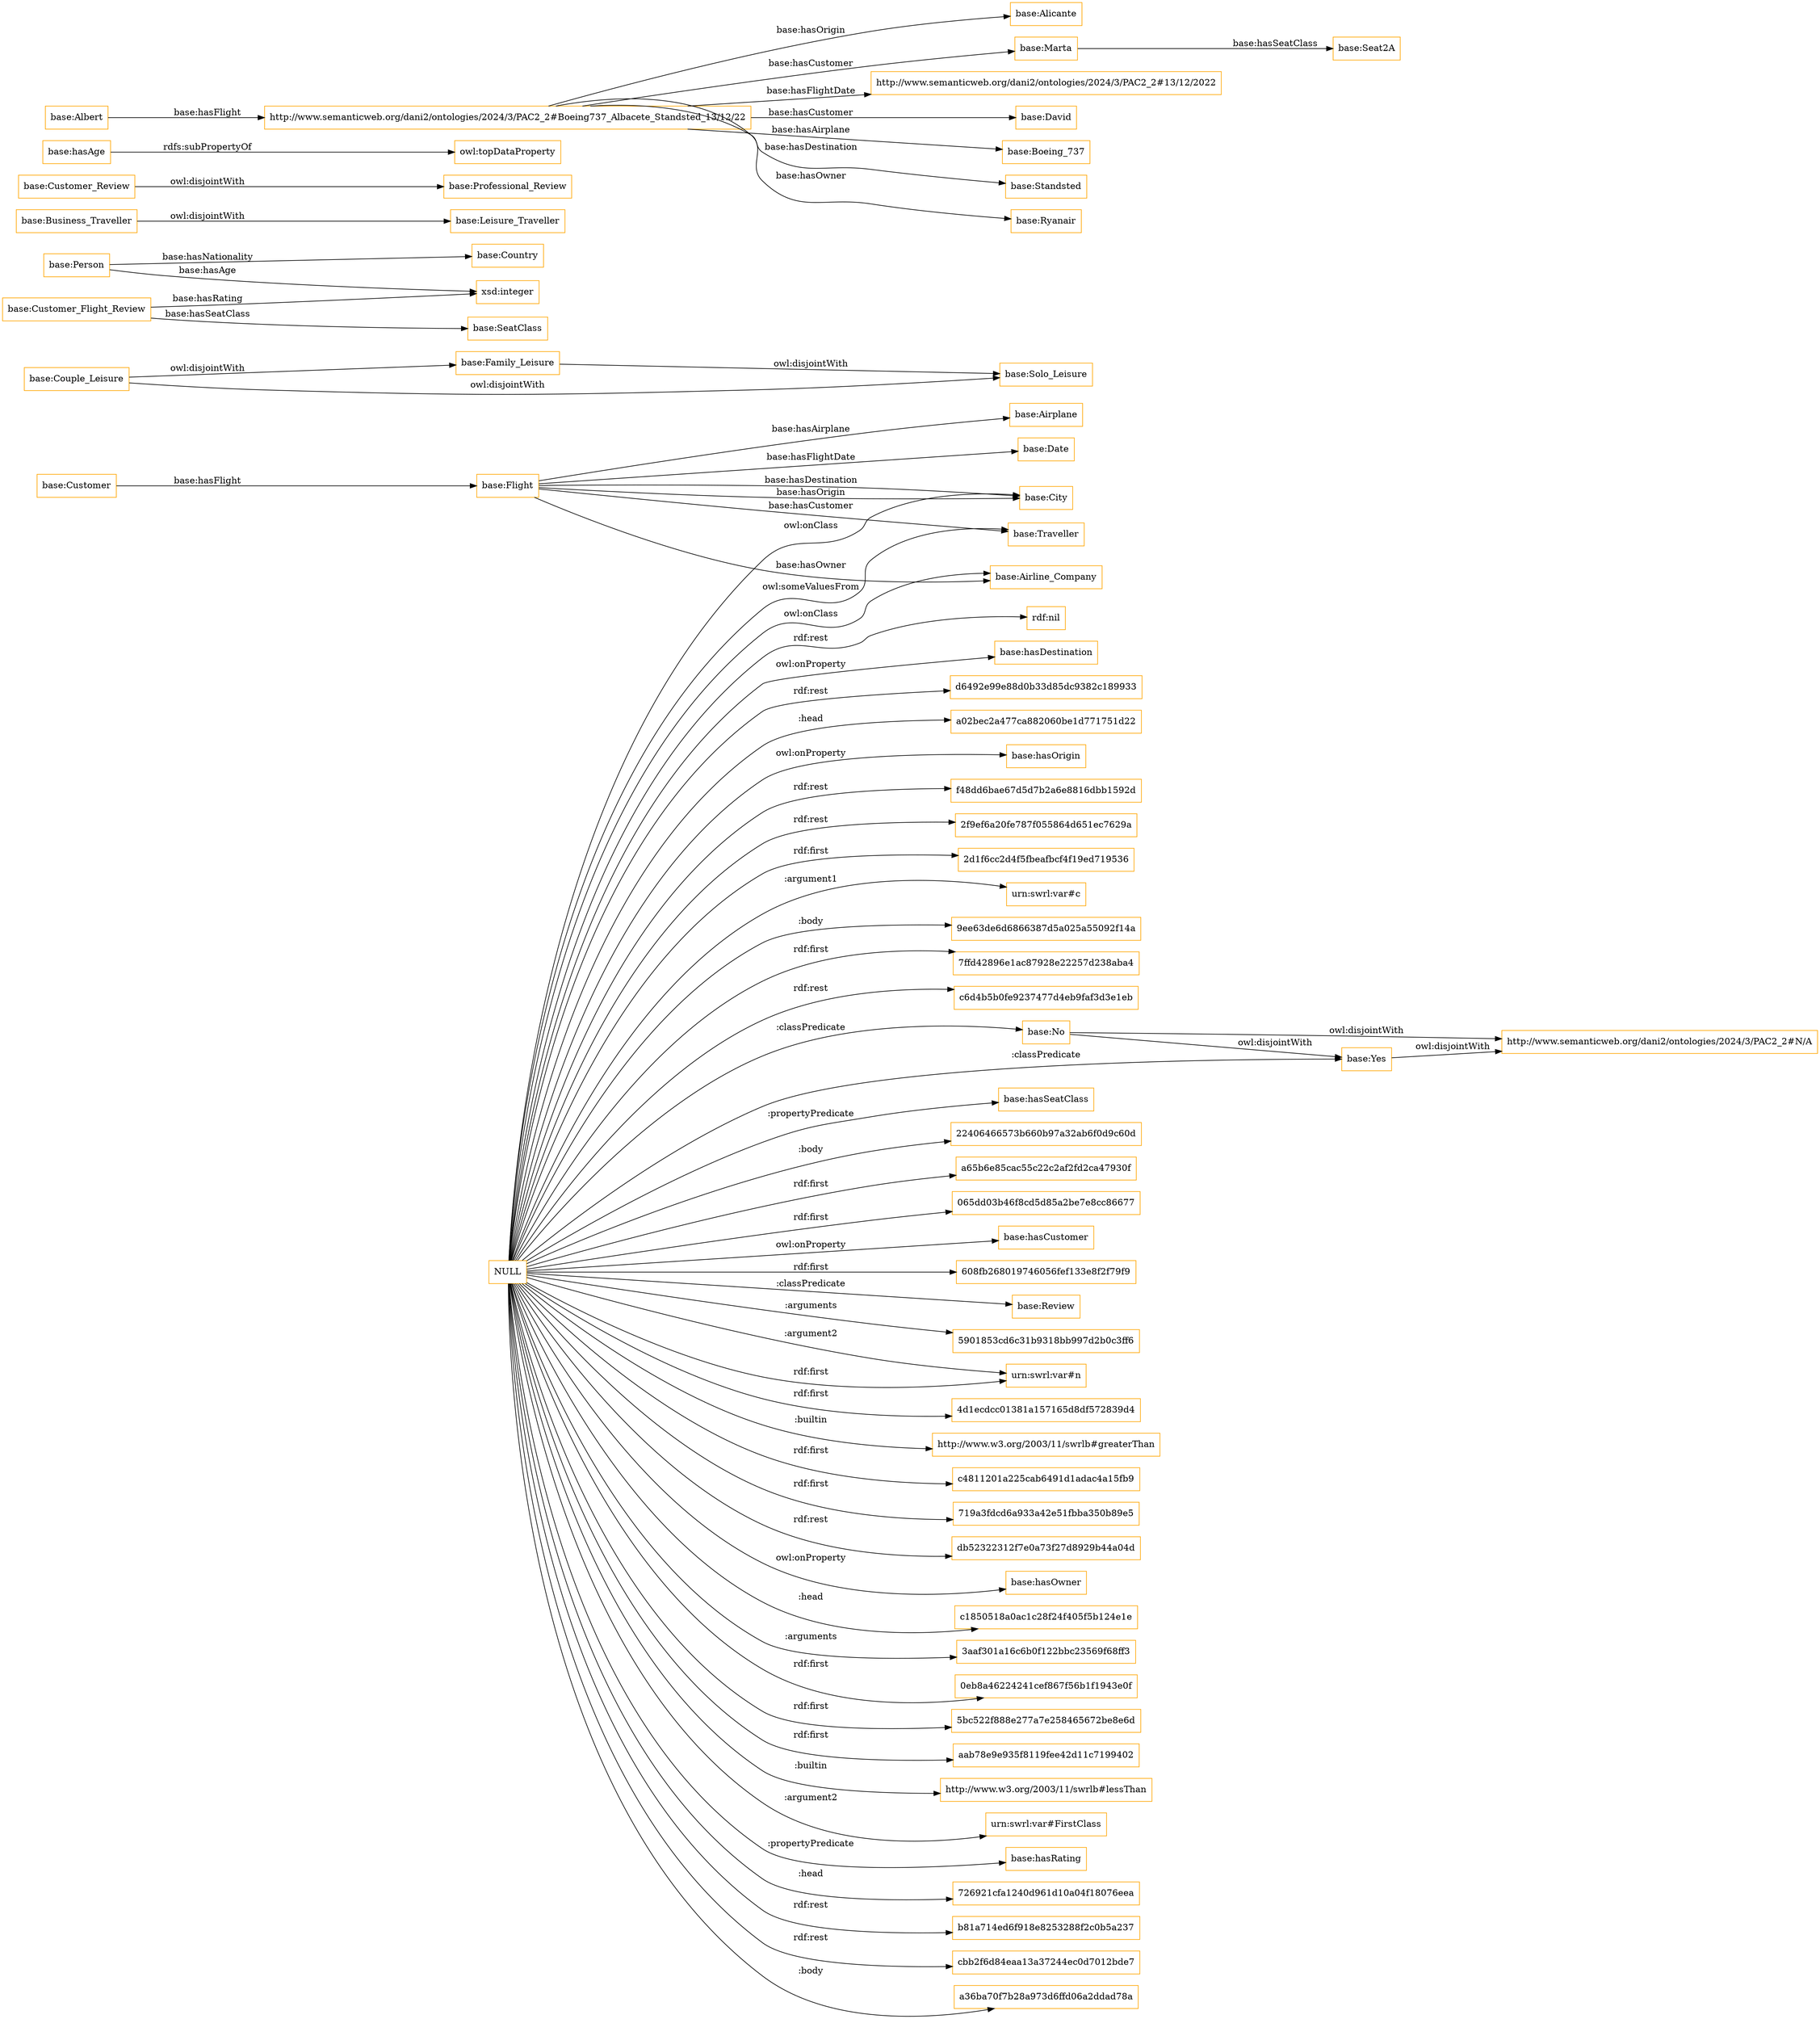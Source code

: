 digraph ar2dtool_diagram { 
rankdir=LR;
size="1501"
node [shape = rectangle, color="orange"]; "http://www.semanticweb.org/dani2/ontologies/2024/3/PAC2_2#N/A" "base:Date" "base:Couple_Leisure" "base:Country" "base:Yes" "base:Customer" "base:Family_Leisure" "base:Traveller" "base:Leisure_Traveller" "base:City" "base:Review" "base:Business_Traveller" "base:No" "base:SeatClass" "base:Airline_Company" "base:Airplane" "base:Flight" "base:Customer_Review" "base:Person" "base:Professional_Review" "base:Customer_Flight_Review" "base:Solo_Leisure" ; /*classes style*/
	"NULL" -> "5901853cd6c31b9318bb997d2b0c3ff6" [ label = ":arguments" ];
	"NULL" -> "base:Airline_Company" [ label = "owl:onClass" ];
	"NULL" -> "urn:swrl:var#n" [ label = "rdf:first" ];
	"NULL" -> "base:City" [ label = "owl:onClass" ];
	"NULL" -> "urn:swrl:var#n" [ label = ":argument2" ];
	"NULL" -> "4d1ecdcc01381a157165d8df572839d4" [ label = "rdf:first" ];
	"NULL" -> "http://www.w3.org/2003/11/swrlb#greaterThan" [ label = ":builtin" ];
	"NULL" -> "c4811201a225cab6491d1adac4a15fb9" [ label = "rdf:first" ];
	"NULL" -> "719a3fdcd6a933a42e51fbba350b89e5" [ label = "rdf:first" ];
	"NULL" -> "db52322312f7e0a73f27d8929b44a04d" [ label = "rdf:rest" ];
	"NULL" -> "base:Review" [ label = ":classPredicate" ];
	"NULL" -> "base:hasOwner" [ label = "owl:onProperty" ];
	"NULL" -> "c1850518a0ac1c28f24f405f5b124e1e" [ label = ":head" ];
	"NULL" -> "3aaf301a16c6b0f122bbc23569f68ff3" [ label = ":arguments" ];
	"NULL" -> "0eb8a46224241cef867f56b1f1943e0f" [ label = "rdf:first" ];
	"NULL" -> "5bc522f888e277a7e258465672be8e6d" [ label = "rdf:first" ];
	"NULL" -> "aab78e9e935f8119fee42d11c7199402" [ label = "rdf:first" ];
	"NULL" -> "http://www.w3.org/2003/11/swrlb#lessThan" [ label = ":builtin" ];
	"NULL" -> "urn:swrl:var#FirstClass" [ label = ":argument2" ];
	"NULL" -> "base:hasRating" [ label = ":propertyPredicate" ];
	"NULL" -> "726921cfa1240d961d10a04f18076eea" [ label = ":head" ];
	"NULL" -> "b81a714ed6f918e8253288f2c0b5a237" [ label = "rdf:rest" ];
	"NULL" -> "cbb2f6d84eaa13a37244ec0d7012bde7" [ label = "rdf:rest" ];
	"NULL" -> "a36ba70f7b28a973d6ffd06a2ddad78a" [ label = ":body" ];
	"NULL" -> "rdf:nil" [ label = "rdf:rest" ];
	"NULL" -> "base:hasDestination" [ label = "owl:onProperty" ];
	"NULL" -> "d6492e99e88d0b33d85dc9382c189933" [ label = "rdf:rest" ];
	"NULL" -> "a02bec2a477ca882060be1d771751d22" [ label = ":head" ];
	"NULL" -> "base:hasOrigin" [ label = "owl:onProperty" ];
	"NULL" -> "f48dd6bae67d5d7b2a6e8816dbb1592d" [ label = "rdf:rest" ];
	"NULL" -> "2f9ef6a20fe787f055864d651ec7629a" [ label = "rdf:rest" ];
	"NULL" -> "2d1f6cc2d4f5fbeafbcf4f19ed719536" [ label = "rdf:first" ];
	"NULL" -> "base:Traveller" [ label = "owl:someValuesFrom" ];
	"NULL" -> "base:No" [ label = ":classPredicate" ];
	"NULL" -> "urn:swrl:var#c" [ label = ":argument1" ];
	"NULL" -> "9ee63de6d6866387d5a025a55092f14a" [ label = ":body" ];
	"NULL" -> "base:Yes" [ label = ":classPredicate" ];
	"NULL" -> "7ffd42896e1ac87928e22257d238aba4" [ label = "rdf:first" ];
	"NULL" -> "c6d4b5b0fe9237477d4eb9faf3d3e1eb" [ label = "rdf:rest" ];
	"NULL" -> "base:hasSeatClass" [ label = ":propertyPredicate" ];
	"NULL" -> "22406466573b660b97a32ab6f0d9c60d" [ label = ":body" ];
	"NULL" -> "a65b6e85cac55c22c2af2fd2ca47930f" [ label = "rdf:first" ];
	"NULL" -> "065dd03b46f8cd5d85a2be7e8cc86677" [ label = "rdf:first" ];
	"NULL" -> "base:hasCustomer" [ label = "owl:onProperty" ];
	"NULL" -> "608fb268019746056fef133e8f2f79f9" [ label = "rdf:first" ];
	"base:No" -> "http://www.semanticweb.org/dani2/ontologies/2024/3/PAC2_2#N/A" [ label = "owl:disjointWith" ];
	"base:No" -> "base:Yes" [ label = "owl:disjointWith" ];
	"base:hasAge" -> "owl:topDataProperty" [ label = "rdfs:subPropertyOf" ];
	"base:Yes" -> "http://www.semanticweb.org/dani2/ontologies/2024/3/PAC2_2#N/A" [ label = "owl:disjointWith" ];
	"base:Family_Leisure" -> "base:Solo_Leisure" [ label = "owl:disjointWith" ];
	"base:Couple_Leisure" -> "base:Solo_Leisure" [ label = "owl:disjointWith" ];
	"base:Couple_Leisure" -> "base:Family_Leisure" [ label = "owl:disjointWith" ];
	"http://www.semanticweb.org/dani2/ontologies/2024/3/PAC2_2#Boeing737_Albacete_Standsted_13/12/22" -> "base:Alicante" [ label = "base:hasOrigin" ];
	"http://www.semanticweb.org/dani2/ontologies/2024/3/PAC2_2#Boeing737_Albacete_Standsted_13/12/22" -> "base:Marta" [ label = "base:hasCustomer" ];
	"http://www.semanticweb.org/dani2/ontologies/2024/3/PAC2_2#Boeing737_Albacete_Standsted_13/12/22" -> "http://www.semanticweb.org/dani2/ontologies/2024/3/PAC2_2#13/12/2022" [ label = "base:hasFlightDate" ];
	"http://www.semanticweb.org/dani2/ontologies/2024/3/PAC2_2#Boeing737_Albacete_Standsted_13/12/22" -> "base:David" [ label = "base:hasCustomer" ];
	"http://www.semanticweb.org/dani2/ontologies/2024/3/PAC2_2#Boeing737_Albacete_Standsted_13/12/22" -> "base:Boeing_737" [ label = "base:hasAirplane" ];
	"http://www.semanticweb.org/dani2/ontologies/2024/3/PAC2_2#Boeing737_Albacete_Standsted_13/12/22" -> "base:Standsted" [ label = "base:hasDestination" ];
	"http://www.semanticweb.org/dani2/ontologies/2024/3/PAC2_2#Boeing737_Albacete_Standsted_13/12/22" -> "base:Ryanair" [ label = "base:hasOwner" ];
	"base:Business_Traveller" -> "base:Leisure_Traveller" [ label = "owl:disjointWith" ];
	"base:Albert" -> "http://www.semanticweb.org/dani2/ontologies/2024/3/PAC2_2#Boeing737_Albacete_Standsted_13/12/22" [ label = "base:hasFlight" ];
	"base:Customer_Review" -> "base:Professional_Review" [ label = "owl:disjointWith" ];
	"base:Marta" -> "base:Seat2A" [ label = "base:hasSeatClass" ];
	"base:Customer" -> "base:Flight" [ label = "base:hasFlight" ];
	"base:Flight" -> "base:Date" [ label = "base:hasFlightDate" ];
	"base:Flight" -> "base:Airline_Company" [ label = "base:hasOwner" ];
	"base:Flight" -> "base:City" [ label = "base:hasOrigin" ];
	"base:Flight" -> "base:Airplane" [ label = "base:hasAirplane" ];
	"base:Person" -> "base:Country" [ label = "base:hasNationality" ];
	"base:Customer_Flight_Review" -> "xsd:integer" [ label = "base:hasRating" ];
	"base:Flight" -> "base:City" [ label = "base:hasDestination" ];
	"base:Customer_Flight_Review" -> "base:SeatClass" [ label = "base:hasSeatClass" ];
	"base:Person" -> "xsd:integer" [ label = "base:hasAge" ];
	"base:Flight" -> "base:Traveller" [ label = "base:hasCustomer" ];

}
